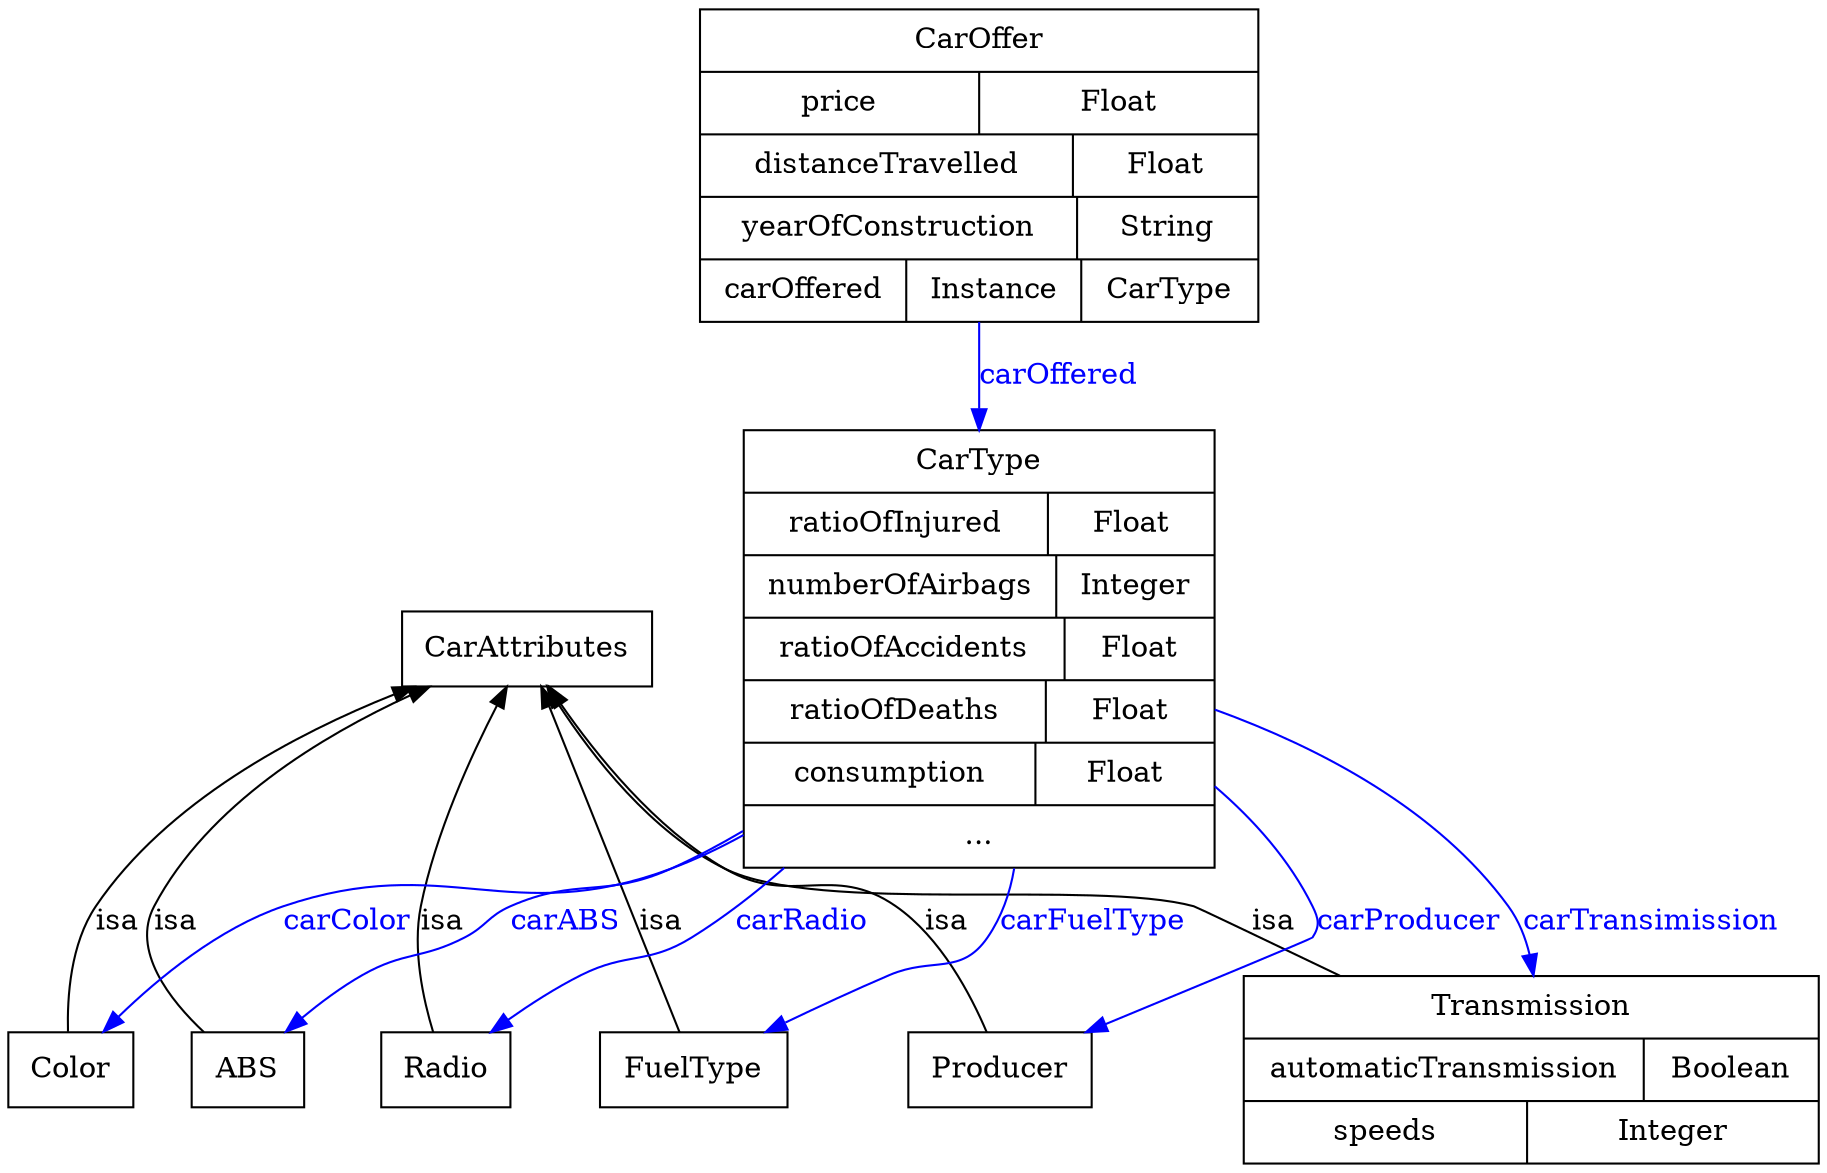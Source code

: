 digraph ontology {
	node [label="\N"];
	graph [bb="0,0,875,566"];
	Color [label=Color, shape=box, color="0.0,0.0,0.0", fontcolor="0.0,0.0,0.0", pos="34,45", width="0.83", height="0.50"];
	CarAttributes [label=CarAttributes, shape=box, color="0.0,0.0,0.0", fontcolor="0.0,0.0,0.0", pos="203,253", width="1.67", height="0.50"];
	CarOffer [label="{CarOffer|{price|Float}|{distanceTravelled|Float}|{yearOfConstruction|String}|{carOffered|Instance|{CarType}}}", shape=record, color="0.0,0.0,0.0", fontcolor="0.0,0.0,0.0", pos="454,491", rects="320,536,588,566 320,506,454,536 454,506,588,536 320,476,503,506 503,476,588,506 320,446,508,476 508,446,588,476 320,416,422,446 \
422,416,503,446 503,416,588,446", width="3.72", height="2.08"];
	CarType [label="{CarType|{ratioOfInjured|Float}|{numberOfAirbags|Integer}|{ratioOfAccidents|Float}|{ratioOfDeaths|Float}|{consumption|Float}|{..\
.}}", shape=record, color="0.0,0.0,0.0", fontcolor="0.0,0.0,0.0", pos="454,253", rects="341,328,568,358 341,298,490,328 490,298,568,328 341,268,497,298 497,268,568,298 341,238,501,268 501,238,568,268 341,208,490,238 \
490,208,568,238 341,178,485,208 485,178,568,208 341,148,568,178", width="3.14", height="2.92"];
	Radio [label=Radio, shape=box, color="0.0,0.0,0.0", fontcolor="0.0,0.0,0.0", pos="206,45", width="0.86", height="0.50"];
	FuelType [label=FuelType, shape=box, color="0.0,0.0,0.0", fontcolor="0.0,0.0,0.0", pos="333,45", width="1.25", height="0.50"];
	Producer [label=Producer, shape=box, color="0.0,0.0,0.0", fontcolor="0.0,0.0,0.0", pos="472,45", width="1.22", height="0.50"];
	ABS [label=ABS, shape=box, color="0.0,0.0,0.0", fontcolor="0.0,0.0,0.0", pos="123,45", width="0.75", height="0.50"];
	Transmission [label="{Transmission|{automaticTransmission|Boolean}|{speeds|Integer}}", shape=record, color="0.0,0.0,0.0", fontcolor="0.0,0.0,0.0", pos="737,45", rects="599,60,876,90 599,30,795,60 795,30,876,60 599,0,736,30 736,0,876,30", width="3.83", height="1.25"];
	CarAttributes -> Color [dir=back, label=isa, color="0.0,0.0,0.0", fontcolor="0.0,0.0,0.0", pos="s,149,235 140,231 95,212 38,179 11,130 0,108 11,81 22,63", lp="22,119"];
	CarOffer -> CarType [label=carOffered, color="0.6666667,1.0,1.0", fontcolor="0.6666667,1.0,1.0", style=filled, pos="e,454,358 454,416 454,401 454,385 454,368", lp="497,387"];
	CarAttributes -> Radio [dir=back, label=isa, color="0.0,0.0,0.0", fontcolor="0.0,0.0,0.0", pos="s,194,235 190,226 178,196 164,148 174,108 178,92 187,75 194,63", lp="185,119"];
	CarAttributes -> FuelType [dir=back, label=isa, color="0.0,0.0,0.0", fontcolor="0.0,0.0,0.0", pos="s,214,235 219,226 235,201 260,163 280,130 294,107 311,80 321,63", lp="300,119"];
	CarAttributes -> Producer [dir=back, label=isa, color="0.0,0.0,0.0", fontcolor="0.0,0.0,0.0", pos="s,220,235 227,228 251,203 290,168 332,148 365,131 383,150 414,130 426,121 448,85 461,63", lp="440,119"];
	CarType -> Producer [label=carProducer, color="0.6666667,1.0,1.0", fontcolor="0.6666667,1.0,1.0", style=filled, pos="e,516,61 568,196 592,178 614,156 628,130 632,121 633,116 628,108 624,103 569,81 525,65", lp="679,119"];
	CarType -> ABS [label=carABS, color="0.6666667,1.0,1.0", fontcolor="0.6666667,1.0,1.0", style=filled, pos="e,139,63 341,182 318,170 295,158 272,148 248,137 237,144 214,130 204,122 205,116 195,108 184,98 178,99 166,90 159,84 152,77 146,\
71", lp="251,119"];
	CarType -> Color [label=carColor, color="0.6666667,1.0,1.0", fontcolor="0.6666667,1.0,1.0", style=filled, pos="e,43,63 341,178 318,166 295,155 272,148 200,124 168,166 101,130 78,116 59,91 48,72", lp="141,119"];
	CarType -> FuelType [label=carFuelType, color="0.6666667,1.0,1.0", fontcolor="0.6666667,1.0,1.0", style=filled, pos="e,366,63 475,148 474,134 470,120 462,108 450,90 437,98 419,90 404,83 389,75 375,68", lp="520,119"];
	CarType -> Radio [label=carRadio, color="0.6666667,1.0,1.0", fontcolor="0.6666667,1.0,1.0", style=filled, pos="e,235,63 362,148 347,133 331,120 315,108 300,97 294,98 279,90 267,83 255,76 244,69", lp="374,119"];
	CarType -> Transmission [label=carTransimission, color="0.6666667,1.0,1.0", fontcolor="0.6666667,1.0,1.0", style=filled, pos="e,743,90 568,232 627,215 694,184 732,130 738,121 741,111 742,100", lp="804,119"];
	CarAttributes -> ABS [dir=back, label=isa, color="0.0,0.0,0.0", fontcolor="0.0,0.0,0.0", pos="s,161,235 152,230 113,210 62,176 39,130 35,121 34,116 39,108 48,93 59,99 73,90 84,82 96,72 105,63", lp="50,119"];
	CarAttributes -> Transmission [dir=back, label=isa, color="0.0,0.0,0.0", fontcolor="0.0,0.0,0.0", pos="s,218,235 225,228 248,202 289,165 332,148 432,108 473,168 574,130 589,124 589,116 603,108 613,102 624,96 634,90", lp="613,119"];
}
